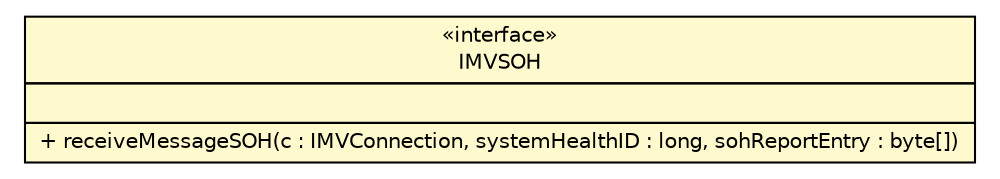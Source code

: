 #!/usr/local/bin/dot
#
# Class diagram 
# Generated by UMLGraph version R5_6 (http://www.umlgraph.org/)
#

digraph G {
	edge [fontname="Helvetica",fontsize=10,labelfontname="Helvetica",labelfontsize=10];
	node [fontname="Helvetica",fontsize=10,shape=plaintext];
	nodesep=0.25;
	ranksep=0.5;
	// org.trustedcomputinggroup.tnc.ifimv.IMVSOH
	c84 [label=<<table title="org.trustedcomputinggroup.tnc.ifimv.IMVSOH" border="0" cellborder="1" cellspacing="0" cellpadding="2" port="p" bgcolor="lemonChiffon" href="./IMVSOH.html">
		<tr><td><table border="0" cellspacing="0" cellpadding="1">
<tr><td align="center" balign="center"> &#171;interface&#187; </td></tr>
<tr><td align="center" balign="center"> IMVSOH </td></tr>
		</table></td></tr>
		<tr><td><table border="0" cellspacing="0" cellpadding="1">
<tr><td align="left" balign="left">  </td></tr>
		</table></td></tr>
		<tr><td><table border="0" cellspacing="0" cellpadding="1">
<tr><td align="left" balign="left"> + receiveMessageSOH(c : IMVConnection, systemHealthID : long, sohReportEntry : byte[]) </td></tr>
		</table></td></tr>
		</table>>, URL="./IMVSOH.html", fontname="Helvetica", fontcolor="black", fontsize=10.0];
}

